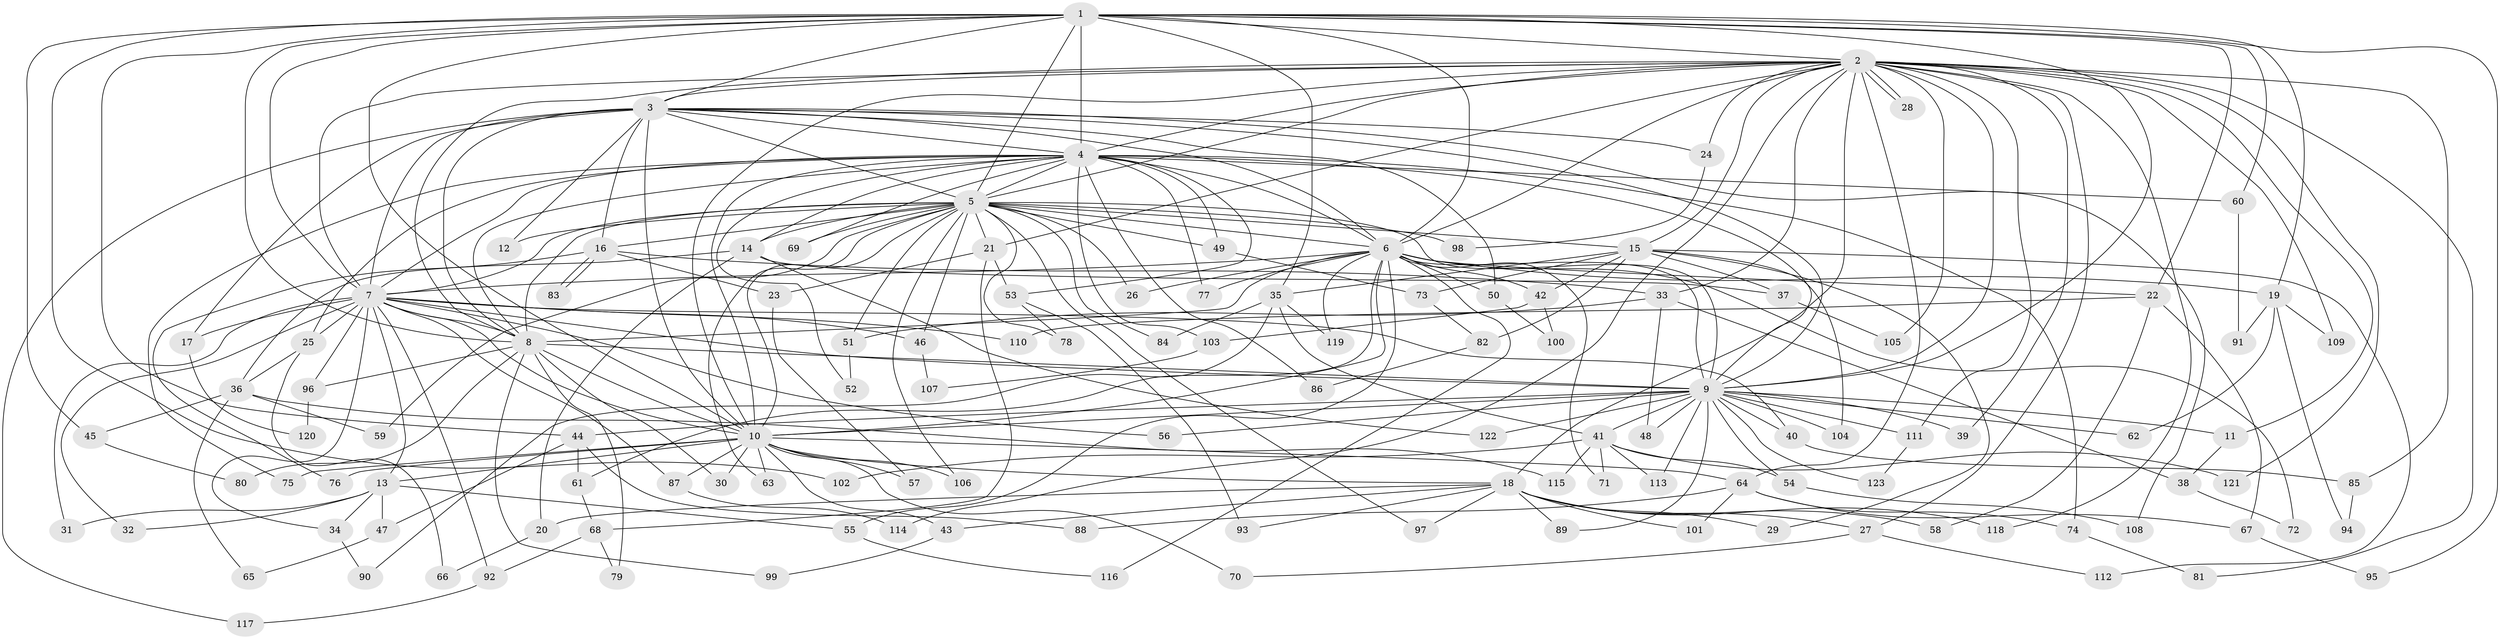 // coarse degree distribution, {17: 0.010869565217391304, 27: 0.010869565217391304, 16: 0.010869565217391304, 19: 0.010869565217391304, 25: 0.010869565217391304, 22: 0.010869565217391304, 20: 0.021739130434782608, 13: 0.021739130434782608, 21: 0.010869565217391304, 4: 0.05434782608695652, 2: 0.5, 7: 0.010869565217391304, 6: 0.05434782608695652, 10: 0.010869565217391304, 8: 0.010869565217391304, 3: 0.18478260869565216, 5: 0.043478260869565216, 11: 0.010869565217391304}
// Generated by graph-tools (version 1.1) at 2025/51/02/27/25 19:51:50]
// undirected, 123 vertices, 271 edges
graph export_dot {
graph [start="1"]
  node [color=gray90,style=filled];
  1;
  2;
  3;
  4;
  5;
  6;
  7;
  8;
  9;
  10;
  11;
  12;
  13;
  14;
  15;
  16;
  17;
  18;
  19;
  20;
  21;
  22;
  23;
  24;
  25;
  26;
  27;
  28;
  29;
  30;
  31;
  32;
  33;
  34;
  35;
  36;
  37;
  38;
  39;
  40;
  41;
  42;
  43;
  44;
  45;
  46;
  47;
  48;
  49;
  50;
  51;
  52;
  53;
  54;
  55;
  56;
  57;
  58;
  59;
  60;
  61;
  62;
  63;
  64;
  65;
  66;
  67;
  68;
  69;
  70;
  71;
  72;
  73;
  74;
  75;
  76;
  77;
  78;
  79;
  80;
  81;
  82;
  83;
  84;
  85;
  86;
  87;
  88;
  89;
  90;
  91;
  92;
  93;
  94;
  95;
  96;
  97;
  98;
  99;
  100;
  101;
  102;
  103;
  104;
  105;
  106;
  107;
  108;
  109;
  110;
  111;
  112;
  113;
  114;
  115;
  116;
  117;
  118;
  119;
  120;
  121;
  122;
  123;
  1 -- 2;
  1 -- 3;
  1 -- 4;
  1 -- 5;
  1 -- 6;
  1 -- 7;
  1 -- 8;
  1 -- 9;
  1 -- 10;
  1 -- 19;
  1 -- 22;
  1 -- 35;
  1 -- 44;
  1 -- 45;
  1 -- 60;
  1 -- 95;
  1 -- 102;
  2 -- 3;
  2 -- 4;
  2 -- 5;
  2 -- 6;
  2 -- 7;
  2 -- 8;
  2 -- 9;
  2 -- 10;
  2 -- 11;
  2 -- 15;
  2 -- 18;
  2 -- 21;
  2 -- 24;
  2 -- 27;
  2 -- 28;
  2 -- 28;
  2 -- 33;
  2 -- 39;
  2 -- 64;
  2 -- 81;
  2 -- 85;
  2 -- 105;
  2 -- 109;
  2 -- 111;
  2 -- 114;
  2 -- 118;
  2 -- 121;
  3 -- 4;
  3 -- 5;
  3 -- 6;
  3 -- 7;
  3 -- 8;
  3 -- 9;
  3 -- 10;
  3 -- 12;
  3 -- 16;
  3 -- 17;
  3 -- 24;
  3 -- 50;
  3 -- 108;
  3 -- 117;
  4 -- 5;
  4 -- 6;
  4 -- 7;
  4 -- 8;
  4 -- 9;
  4 -- 10;
  4 -- 14;
  4 -- 25;
  4 -- 49;
  4 -- 52;
  4 -- 53;
  4 -- 60;
  4 -- 69;
  4 -- 74;
  4 -- 75;
  4 -- 77;
  4 -- 86;
  4 -- 103;
  5 -- 6;
  5 -- 7;
  5 -- 8;
  5 -- 9;
  5 -- 10;
  5 -- 12;
  5 -- 14;
  5 -- 15;
  5 -- 16;
  5 -- 21;
  5 -- 26;
  5 -- 46;
  5 -- 49;
  5 -- 51;
  5 -- 59;
  5 -- 63;
  5 -- 69;
  5 -- 78;
  5 -- 84;
  5 -- 97;
  5 -- 98;
  5 -- 106;
  6 -- 7;
  6 -- 8;
  6 -- 9;
  6 -- 10;
  6 -- 19;
  6 -- 22;
  6 -- 26;
  6 -- 42;
  6 -- 50;
  6 -- 55;
  6 -- 61;
  6 -- 71;
  6 -- 72;
  6 -- 77;
  6 -- 116;
  6 -- 119;
  7 -- 8;
  7 -- 9;
  7 -- 10;
  7 -- 13;
  7 -- 17;
  7 -- 25;
  7 -- 31;
  7 -- 32;
  7 -- 34;
  7 -- 40;
  7 -- 46;
  7 -- 56;
  7 -- 87;
  7 -- 92;
  7 -- 96;
  7 -- 110;
  8 -- 9;
  8 -- 10;
  8 -- 30;
  8 -- 79;
  8 -- 80;
  8 -- 96;
  8 -- 99;
  9 -- 10;
  9 -- 11;
  9 -- 39;
  9 -- 40;
  9 -- 41;
  9 -- 44;
  9 -- 48;
  9 -- 54;
  9 -- 56;
  9 -- 62;
  9 -- 89;
  9 -- 104;
  9 -- 111;
  9 -- 113;
  9 -- 122;
  9 -- 123;
  10 -- 13;
  10 -- 18;
  10 -- 30;
  10 -- 43;
  10 -- 57;
  10 -- 63;
  10 -- 64;
  10 -- 70;
  10 -- 75;
  10 -- 76;
  10 -- 87;
  10 -- 106;
  11 -- 38;
  13 -- 31;
  13 -- 32;
  13 -- 34;
  13 -- 47;
  13 -- 55;
  14 -- 20;
  14 -- 36;
  14 -- 37;
  14 -- 122;
  15 -- 29;
  15 -- 35;
  15 -- 37;
  15 -- 42;
  15 -- 73;
  15 -- 82;
  15 -- 104;
  15 -- 112;
  16 -- 23;
  16 -- 33;
  16 -- 76;
  16 -- 83;
  16 -- 83;
  17 -- 120;
  18 -- 20;
  18 -- 27;
  18 -- 29;
  18 -- 43;
  18 -- 58;
  18 -- 89;
  18 -- 93;
  18 -- 97;
  18 -- 101;
  18 -- 118;
  19 -- 62;
  19 -- 91;
  19 -- 94;
  19 -- 109;
  20 -- 66;
  21 -- 23;
  21 -- 53;
  21 -- 68;
  22 -- 58;
  22 -- 67;
  22 -- 110;
  23 -- 57;
  24 -- 98;
  25 -- 36;
  25 -- 66;
  27 -- 70;
  27 -- 112;
  33 -- 38;
  33 -- 48;
  33 -- 51;
  34 -- 90;
  35 -- 41;
  35 -- 84;
  35 -- 90;
  35 -- 119;
  36 -- 45;
  36 -- 59;
  36 -- 65;
  36 -- 115;
  37 -- 105;
  38 -- 72;
  40 -- 85;
  41 -- 54;
  41 -- 71;
  41 -- 102;
  41 -- 113;
  41 -- 115;
  41 -- 121;
  42 -- 100;
  42 -- 103;
  43 -- 99;
  44 -- 47;
  44 -- 61;
  44 -- 88;
  45 -- 80;
  46 -- 107;
  47 -- 65;
  49 -- 73;
  50 -- 100;
  51 -- 52;
  53 -- 78;
  53 -- 93;
  54 -- 108;
  55 -- 116;
  60 -- 91;
  61 -- 68;
  64 -- 67;
  64 -- 74;
  64 -- 88;
  64 -- 101;
  67 -- 95;
  68 -- 79;
  68 -- 92;
  73 -- 82;
  74 -- 81;
  82 -- 86;
  85 -- 94;
  87 -- 114;
  92 -- 117;
  96 -- 120;
  103 -- 107;
  111 -- 123;
}
